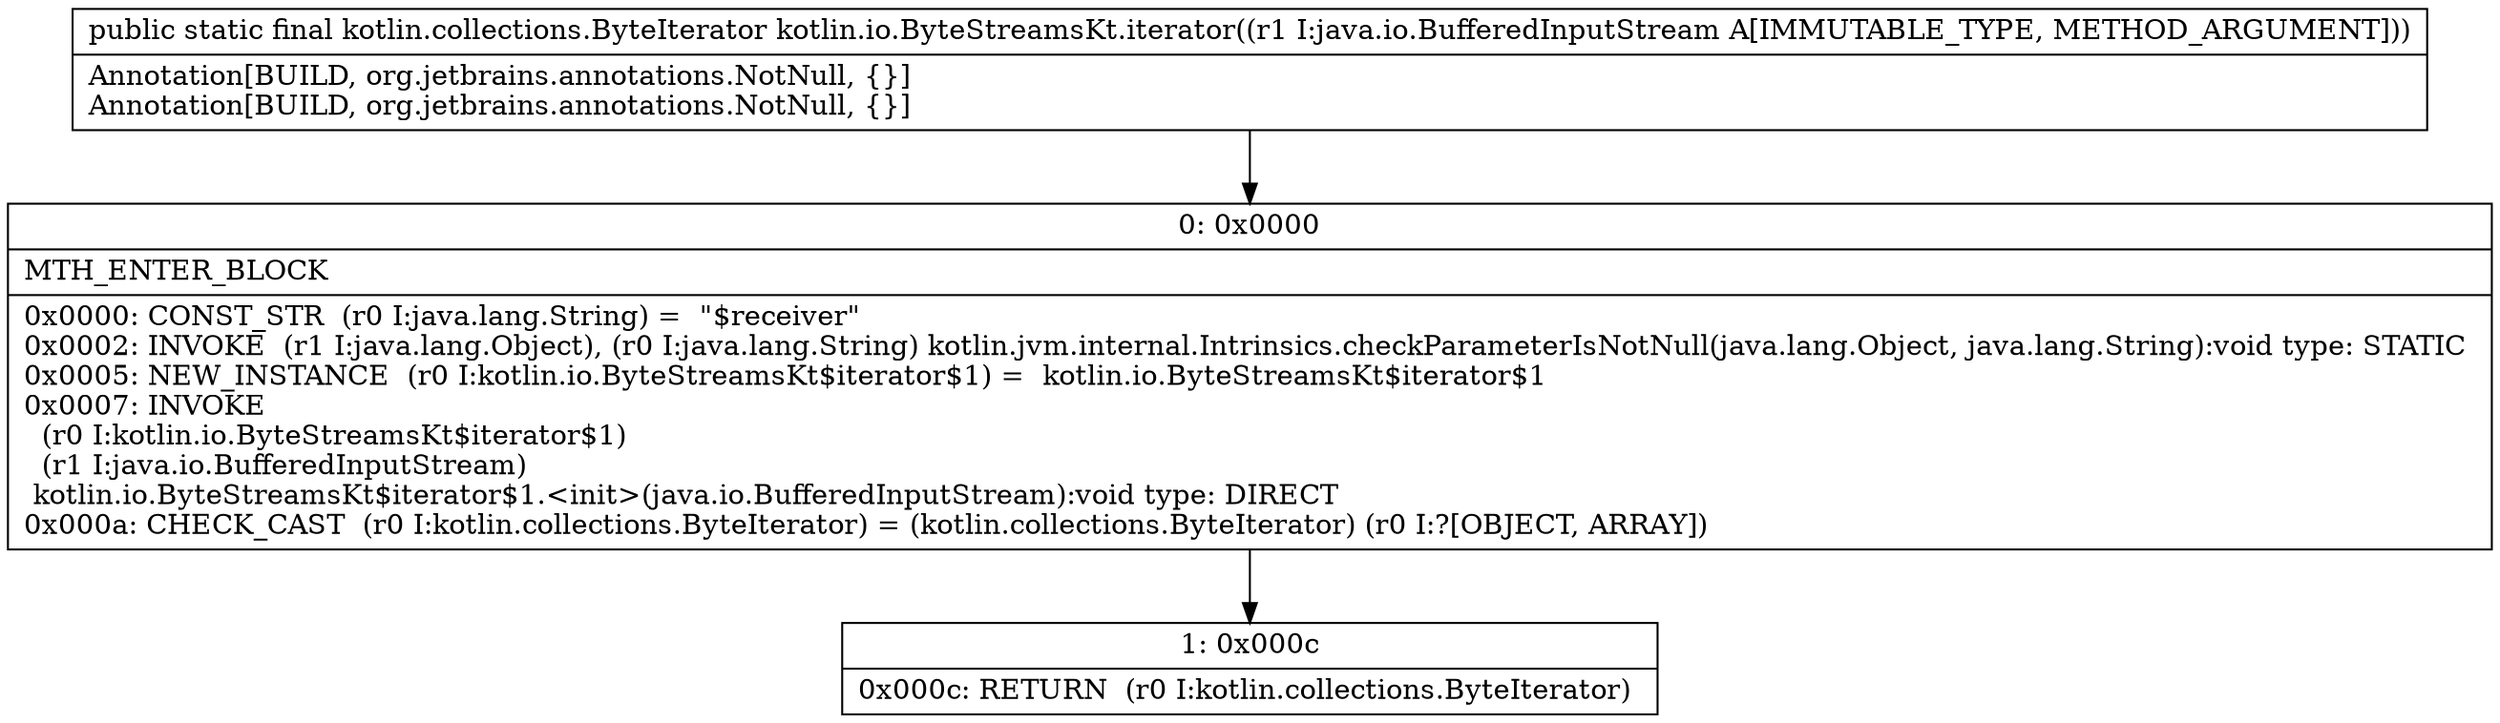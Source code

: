 digraph "CFG forkotlin.io.ByteStreamsKt.iterator(Ljava\/io\/BufferedInputStream;)Lkotlin\/collections\/ByteIterator;" {
Node_0 [shape=record,label="{0\:\ 0x0000|MTH_ENTER_BLOCK\l|0x0000: CONST_STR  (r0 I:java.lang.String) =  \"$receiver\" \l0x0002: INVOKE  (r1 I:java.lang.Object), (r0 I:java.lang.String) kotlin.jvm.internal.Intrinsics.checkParameterIsNotNull(java.lang.Object, java.lang.String):void type: STATIC \l0x0005: NEW_INSTANCE  (r0 I:kotlin.io.ByteStreamsKt$iterator$1) =  kotlin.io.ByteStreamsKt$iterator$1 \l0x0007: INVOKE  \l  (r0 I:kotlin.io.ByteStreamsKt$iterator$1)\l  (r1 I:java.io.BufferedInputStream)\l kotlin.io.ByteStreamsKt$iterator$1.\<init\>(java.io.BufferedInputStream):void type: DIRECT \l0x000a: CHECK_CAST  (r0 I:kotlin.collections.ByteIterator) = (kotlin.collections.ByteIterator) (r0 I:?[OBJECT, ARRAY]) \l}"];
Node_1 [shape=record,label="{1\:\ 0x000c|0x000c: RETURN  (r0 I:kotlin.collections.ByteIterator) \l}"];
MethodNode[shape=record,label="{public static final kotlin.collections.ByteIterator kotlin.io.ByteStreamsKt.iterator((r1 I:java.io.BufferedInputStream A[IMMUTABLE_TYPE, METHOD_ARGUMENT]))  | Annotation[BUILD, org.jetbrains.annotations.NotNull, \{\}]\lAnnotation[BUILD, org.jetbrains.annotations.NotNull, \{\}]\l}"];
MethodNode -> Node_0;
Node_0 -> Node_1;
}

